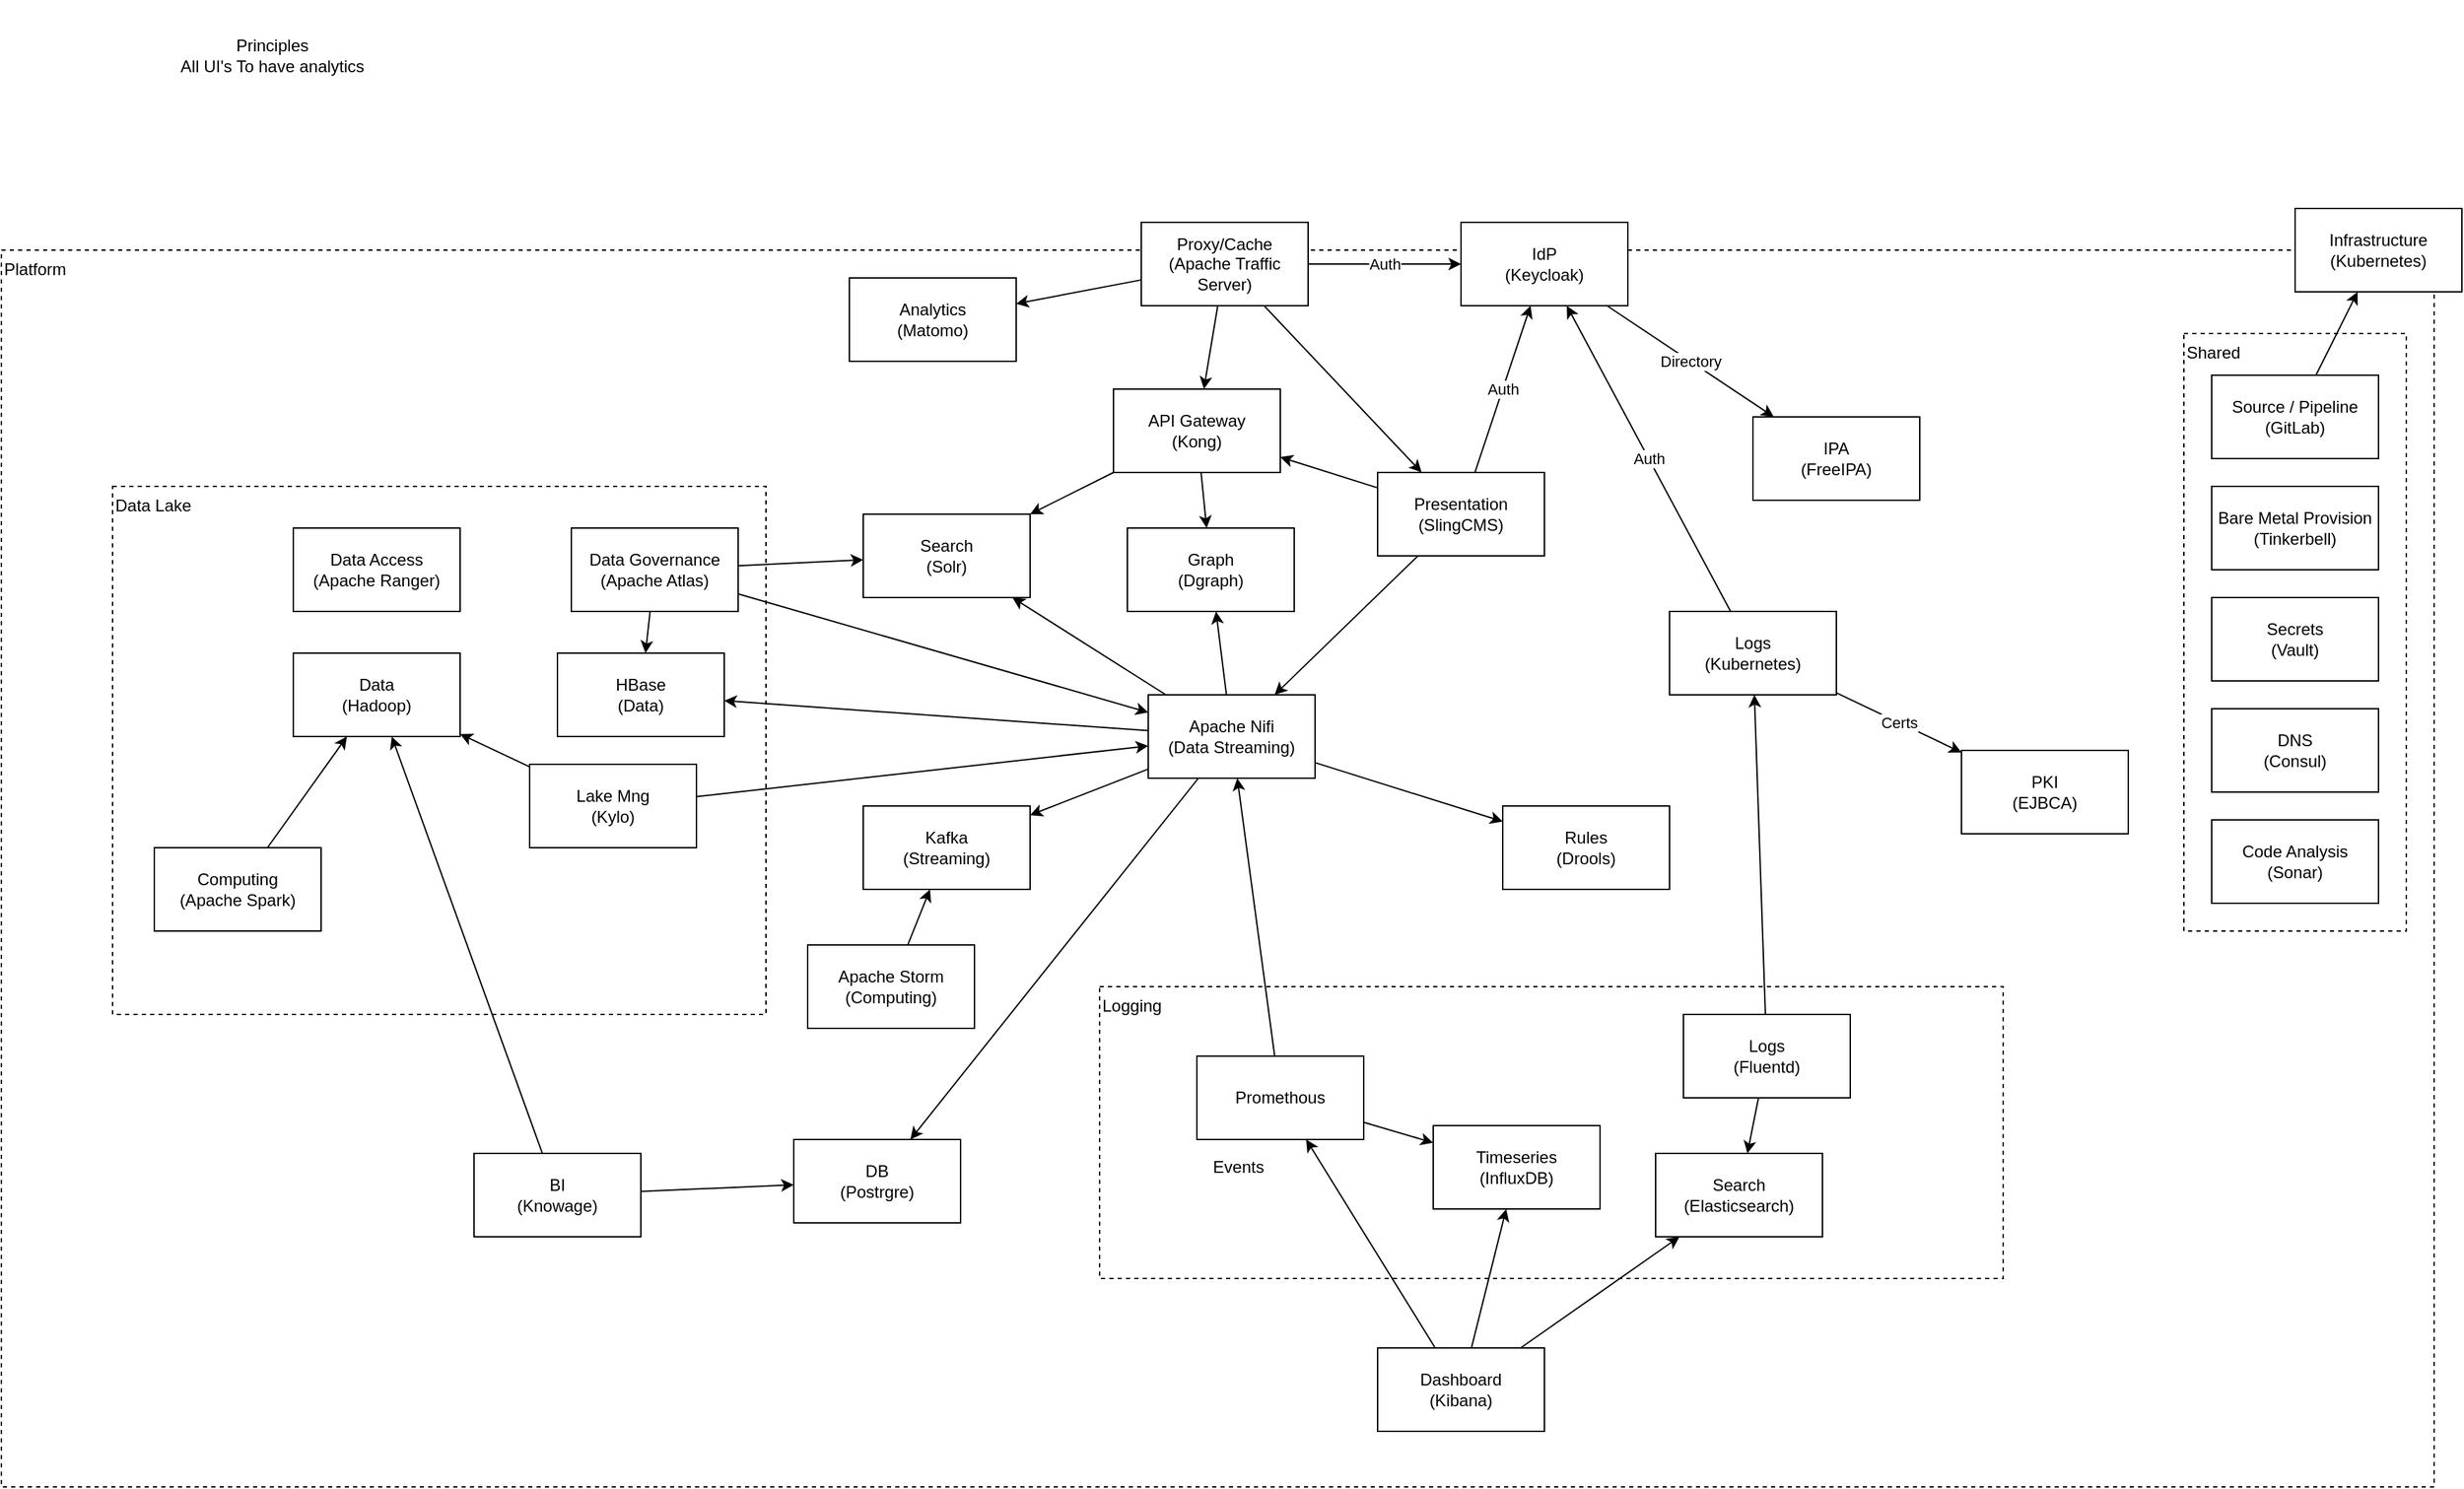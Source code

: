 <mxfile version="13.5.1" type="device"><diagram id="fKNdlD2plWOkOZGuG4vE" name="Page-1"><mxGraphModel dx="2070" dy="2273" grid="1" gridSize="10" guides="1" tooltips="1" connect="1" arrows="1" fold="1" page="1" pageScale="1" pageWidth="850" pageHeight="1100" math="0" shadow="0"><root><mxCell id="0"/><mxCell id="1" parent="0"/><mxCell id="qJudHrYrMX5_Hjt0MbM3-1" value="Platform" style="rounded=0;whiteSpace=wrap;html=1;fillColor=none;dashed=1;align=left;verticalAlign=top;" parent="1" vertex="1"><mxGeometry x="-520" y="-10" width="1750" height="890" as="geometry"/></mxCell><mxCell id="mkj05uKdwrKpQ_lgbNrJ-2" value="Shared" style="rounded=0;whiteSpace=wrap;html=1;fillColor=none;dashed=1;verticalAlign=top;align=left;" vertex="1" parent="1"><mxGeometry x="1050" y="50" width="160" height="430" as="geometry"/></mxCell><mxCell id="qJudHrYrMX5_Hjt0MbM3-2" value="Logging" style="rounded=0;whiteSpace=wrap;html=1;fillColor=none;dashed=1;verticalAlign=top;align=left;" parent="1" vertex="1"><mxGeometry x="270" y="520" width="650" height="210" as="geometry"/></mxCell><mxCell id="qJudHrYrMX5_Hjt0MbM3-3" value="Data Lake" style="rounded=0;whiteSpace=wrap;html=1;fillColor=none;dashed=1;verticalAlign=top;align=left;" parent="1" vertex="1"><mxGeometry x="-440" y="160" width="470" height="380" as="geometry"/></mxCell><mxCell id="qJudHrYrMX5_Hjt0MbM3-4" style="rounded=0;orthogonalLoop=1;jettySize=auto;html=1;" parent="1" source="qJudHrYrMX5_Hjt0MbM3-51" target="qJudHrYrMX5_Hjt0MbM3-20" edge="1"><mxGeometry relative="1" as="geometry"/></mxCell><mxCell id="qJudHrYrMX5_Hjt0MbM3-5" style="edgeStyle=none;rounded=0;orthogonalLoop=1;jettySize=auto;html=1;" parent="1" source="qJudHrYrMX5_Hjt0MbM3-51" target="qJudHrYrMX5_Hjt0MbM3-19" edge="1"><mxGeometry relative="1" as="geometry"/></mxCell><mxCell id="qJudHrYrMX5_Hjt0MbM3-6" value="Auth" style="edgeStyle=none;rounded=0;orthogonalLoop=1;jettySize=auto;html=1;" parent="1" source="qJudHrYrMX5_Hjt0MbM3-8" target="qJudHrYrMX5_Hjt0MbM3-30" edge="1"><mxGeometry relative="1" as="geometry"/></mxCell><mxCell id="qJudHrYrMX5_Hjt0MbM3-7" style="edgeStyle=none;rounded=0;orthogonalLoop=1;jettySize=auto;html=1;" parent="1" source="qJudHrYrMX5_Hjt0MbM3-8" target="qJudHrYrMX5_Hjt0MbM3-15" edge="1"><mxGeometry relative="1" as="geometry"/></mxCell><mxCell id="qJudHrYrMX5_Hjt0MbM3-8" value="&lt;div&gt;Presentation&lt;/div&gt;&lt;div&gt;(SlingCMS)&lt;/div&gt;" style="rounded=0;whiteSpace=wrap;html=1;" parent="1" vertex="1"><mxGeometry x="470" y="150" width="120" height="60" as="geometry"/></mxCell><mxCell id="qJudHrYrMX5_Hjt0MbM3-9" style="rounded=0;orthogonalLoop=1;jettySize=auto;html=1;" parent="1" source="qJudHrYrMX5_Hjt0MbM3-15" target="qJudHrYrMX5_Hjt0MbM3-19" edge="1"><mxGeometry relative="1" as="geometry"/></mxCell><mxCell id="qJudHrYrMX5_Hjt0MbM3-10" style="rounded=0;orthogonalLoop=1;jettySize=auto;html=1;" parent="1" source="qJudHrYrMX5_Hjt0MbM3-15" target="qJudHrYrMX5_Hjt0MbM3-20" edge="1"><mxGeometry relative="1" as="geometry"/></mxCell><mxCell id="qJudHrYrMX5_Hjt0MbM3-11" style="edgeStyle=none;rounded=0;orthogonalLoop=1;jettySize=auto;html=1;" parent="1" source="qJudHrYrMX5_Hjt0MbM3-15" target="qJudHrYrMX5_Hjt0MbM3-23" edge="1"><mxGeometry relative="1" as="geometry"/></mxCell><mxCell id="qJudHrYrMX5_Hjt0MbM3-12" style="edgeStyle=none;rounded=0;orthogonalLoop=1;jettySize=auto;html=1;" parent="1" source="qJudHrYrMX5_Hjt0MbM3-15" target="qJudHrYrMX5_Hjt0MbM3-45" edge="1"><mxGeometry relative="1" as="geometry"/></mxCell><mxCell id="qJudHrYrMX5_Hjt0MbM3-13" style="edgeStyle=none;rounded=0;orthogonalLoop=1;jettySize=auto;html=1;" parent="1" source="qJudHrYrMX5_Hjt0MbM3-15" target="qJudHrYrMX5_Hjt0MbM3-53" edge="1"><mxGeometry relative="1" as="geometry"/></mxCell><mxCell id="qJudHrYrMX5_Hjt0MbM3-14" style="rounded=0;orthogonalLoop=1;jettySize=auto;html=1;" parent="1" source="qJudHrYrMX5_Hjt0MbM3-15" target="qJudHrYrMX5_Hjt0MbM3-63" edge="1"><mxGeometry relative="1" as="geometry"/></mxCell><mxCell id="qJudHrYrMX5_Hjt0MbM3-15" value="Apache Nifi&lt;br&gt;(Data Streaming)" style="rounded=0;whiteSpace=wrap;html=1;" parent="1" vertex="1"><mxGeometry x="305" y="310" width="120" height="60" as="geometry"/></mxCell><mxCell id="qJudHrYrMX5_Hjt0MbM3-16" style="edgeStyle=none;rounded=0;orthogonalLoop=1;jettySize=auto;html=1;" parent="1" source="qJudHrYrMX5_Hjt0MbM3-18" target="qJudHrYrMX5_Hjt0MbM3-15" edge="1"><mxGeometry relative="1" as="geometry"/></mxCell><mxCell id="qJudHrYrMX5_Hjt0MbM3-17" style="edgeStyle=none;rounded=0;orthogonalLoop=1;jettySize=auto;html=1;" parent="1" source="qJudHrYrMX5_Hjt0MbM3-18" target="qJudHrYrMX5_Hjt0MbM3-54" edge="1"><mxGeometry relative="1" as="geometry"/></mxCell><mxCell id="qJudHrYrMX5_Hjt0MbM3-18" value="Promethous" style="rounded=0;whiteSpace=wrap;html=1;" parent="1" vertex="1"><mxGeometry x="340" y="570" width="120" height="60" as="geometry"/></mxCell><mxCell id="qJudHrYrMX5_Hjt0MbM3-19" value="Graph&lt;br&gt;(Dgraph)" style="rounded=0;whiteSpace=wrap;html=1;" parent="1" vertex="1"><mxGeometry x="290" y="190" width="120" height="60" as="geometry"/></mxCell><mxCell id="qJudHrYrMX5_Hjt0MbM3-20" value="Search&lt;br&gt;(Solr)" style="rounded=0;whiteSpace=wrap;html=1;" parent="1" vertex="1"><mxGeometry x="100" y="180" width="120" height="60" as="geometry"/></mxCell><mxCell id="qJudHrYrMX5_Hjt0MbM3-21" value="&lt;div&gt;Search&lt;/div&gt;&lt;div&gt;(Elasticsearch)&lt;/div&gt;" style="rounded=0;whiteSpace=wrap;html=1;" parent="1" vertex="1"><mxGeometry x="670" y="640" width="120" height="60" as="geometry"/></mxCell><mxCell id="qJudHrYrMX5_Hjt0MbM3-22" value="Events" style="text;html=1;strokeColor=none;fillColor=none;align=center;verticalAlign=middle;whiteSpace=wrap;rounded=0;" parent="1" vertex="1"><mxGeometry x="350" y="640" width="40" height="20" as="geometry"/></mxCell><mxCell id="qJudHrYrMX5_Hjt0MbM3-23" value="&lt;div&gt;Rules&lt;/div&gt;&lt;div&gt;(Drools)&lt;/div&gt;" style="rounded=0;whiteSpace=wrap;html=1;" parent="1" vertex="1"><mxGeometry x="560" y="390" width="120" height="60" as="geometry"/></mxCell><mxCell id="qJudHrYrMX5_Hjt0MbM3-24" value="Auth" style="edgeStyle=none;rounded=0;orthogonalLoop=1;jettySize=auto;html=1;" parent="1" source="qJudHrYrMX5_Hjt0MbM3-28" target="qJudHrYrMX5_Hjt0MbM3-30" edge="1"><mxGeometry relative="1" as="geometry"/></mxCell><mxCell id="qJudHrYrMX5_Hjt0MbM3-25" style="edgeStyle=none;rounded=0;orthogonalLoop=1;jettySize=auto;html=1;" parent="1" source="qJudHrYrMX5_Hjt0MbM3-28" target="qJudHrYrMX5_Hjt0MbM3-51" edge="1"><mxGeometry relative="1" as="geometry"/></mxCell><mxCell id="qJudHrYrMX5_Hjt0MbM3-26" value="" style="edgeStyle=none;rounded=0;orthogonalLoop=1;jettySize=auto;html=1;" parent="1" source="qJudHrYrMX5_Hjt0MbM3-28" target="qJudHrYrMX5_Hjt0MbM3-46" edge="1"><mxGeometry relative="1" as="geometry"/></mxCell><mxCell id="qJudHrYrMX5_Hjt0MbM3-27" style="edgeStyle=none;rounded=0;orthogonalLoop=1;jettySize=auto;html=1;" parent="1" source="qJudHrYrMX5_Hjt0MbM3-28" target="qJudHrYrMX5_Hjt0MbM3-8" edge="1"><mxGeometry relative="1" as="geometry"/></mxCell><mxCell id="qJudHrYrMX5_Hjt0MbM3-28" value="&lt;div&gt;Proxy/Cache&lt;/div&gt;&lt;div&gt;(Apache Traffic Server)&lt;/div&gt;" style="rounded=0;whiteSpace=wrap;html=1;" parent="1" vertex="1"><mxGeometry x="300" y="-30" width="120" height="60" as="geometry"/></mxCell><mxCell id="qJudHrYrMX5_Hjt0MbM3-29" value="Directory" style="edgeStyle=none;rounded=0;orthogonalLoop=1;jettySize=auto;html=1;" parent="1" source="qJudHrYrMX5_Hjt0MbM3-30" target="qJudHrYrMX5_Hjt0MbM3-31" edge="1"><mxGeometry relative="1" as="geometry"/></mxCell><mxCell id="qJudHrYrMX5_Hjt0MbM3-30" value="&lt;div&gt;IdP&lt;/div&gt;&lt;div&gt;(Keycloak)&lt;/div&gt;" style="rounded=0;whiteSpace=wrap;html=1;" parent="1" vertex="1"><mxGeometry x="530" y="-30" width="120" height="60" as="geometry"/></mxCell><mxCell id="qJudHrYrMX5_Hjt0MbM3-31" value="&lt;div&gt;IPA&lt;/div&gt;&lt;div&gt;(FreeIPA)&lt;/div&gt;" style="rounded=0;whiteSpace=wrap;html=1;" parent="1" vertex="1"><mxGeometry x="740" y="110" width="120" height="60" as="geometry"/></mxCell><mxCell id="qJudHrYrMX5_Hjt0MbM3-32" value="Certs" style="edgeStyle=none;rounded=0;orthogonalLoop=1;jettySize=auto;html=1;" parent="1" source="qJudHrYrMX5_Hjt0MbM3-34" target="qJudHrYrMX5_Hjt0MbM3-50" edge="1"><mxGeometry relative="1" as="geometry"/></mxCell><mxCell id="qJudHrYrMX5_Hjt0MbM3-33" value="Auth" style="edgeStyle=none;rounded=0;orthogonalLoop=1;jettySize=auto;html=1;" parent="1" source="qJudHrYrMX5_Hjt0MbM3-34" target="qJudHrYrMX5_Hjt0MbM3-30" edge="1"><mxGeometry relative="1" as="geometry"/></mxCell><mxCell id="qJudHrYrMX5_Hjt0MbM3-34" value="&lt;div&gt;Logs&lt;/div&gt;&lt;div&gt;(Kubernetes)&lt;/div&gt;" style="rounded=0;whiteSpace=wrap;html=1;" parent="1" vertex="1"><mxGeometry x="680" y="250" width="120" height="60" as="geometry"/></mxCell><mxCell id="qJudHrYrMX5_Hjt0MbM3-35" value="&lt;div&gt;Data&lt;/div&gt;&lt;div&gt;(Hadoop)&lt;/div&gt;" style="rounded=0;whiteSpace=wrap;html=1;" parent="1" vertex="1"><mxGeometry x="-310" y="280" width="120" height="60" as="geometry"/></mxCell><mxCell id="qJudHrYrMX5_Hjt0MbM3-36" style="edgeStyle=none;rounded=0;orthogonalLoop=1;jettySize=auto;html=1;" parent="1" source="qJudHrYrMX5_Hjt0MbM3-38" target="qJudHrYrMX5_Hjt0MbM3-35" edge="1"><mxGeometry relative="1" as="geometry"/></mxCell><mxCell id="qJudHrYrMX5_Hjt0MbM3-37" style="edgeStyle=none;rounded=0;orthogonalLoop=1;jettySize=auto;html=1;" parent="1" source="qJudHrYrMX5_Hjt0MbM3-38" target="qJudHrYrMX5_Hjt0MbM3-15" edge="1"><mxGeometry relative="1" as="geometry"/></mxCell><mxCell id="qJudHrYrMX5_Hjt0MbM3-38" value="&lt;div&gt;Lake Mng&lt;/div&gt;&lt;div&gt;(Kylo)&lt;/div&gt;" style="rounded=0;whiteSpace=wrap;html=1;" parent="1" vertex="1"><mxGeometry x="-140" y="360" width="120" height="60" as="geometry"/></mxCell><mxCell id="qJudHrYrMX5_Hjt0MbM3-39" style="edgeStyle=none;rounded=0;orthogonalLoop=1;jettySize=auto;html=1;" parent="1" source="qJudHrYrMX5_Hjt0MbM3-42" target="qJudHrYrMX5_Hjt0MbM3-20" edge="1"><mxGeometry relative="1" as="geometry"/></mxCell><mxCell id="qJudHrYrMX5_Hjt0MbM3-40" style="edgeStyle=none;rounded=0;orthogonalLoop=1;jettySize=auto;html=1;" parent="1" source="qJudHrYrMX5_Hjt0MbM3-42" target="qJudHrYrMX5_Hjt0MbM3-63" edge="1"><mxGeometry relative="1" as="geometry"/></mxCell><mxCell id="qJudHrYrMX5_Hjt0MbM3-41" style="edgeStyle=none;rounded=0;orthogonalLoop=1;jettySize=auto;html=1;" parent="1" source="qJudHrYrMX5_Hjt0MbM3-42" target="qJudHrYrMX5_Hjt0MbM3-15" edge="1"><mxGeometry relative="1" as="geometry"/></mxCell><mxCell id="qJudHrYrMX5_Hjt0MbM3-42" value="&lt;div&gt;Data Governance&lt;/div&gt;&lt;div&gt;(Apache Atlas)&lt;/div&gt;" style="rounded=0;whiteSpace=wrap;html=1;" parent="1" vertex="1"><mxGeometry x="-110" y="190" width="120" height="60" as="geometry"/></mxCell><mxCell id="qJudHrYrMX5_Hjt0MbM3-43" style="edgeStyle=none;rounded=0;orthogonalLoop=1;jettySize=auto;html=1;" parent="1" source="qJudHrYrMX5_Hjt0MbM3-44" target="qJudHrYrMX5_Hjt0MbM3-35" edge="1"><mxGeometry relative="1" as="geometry"/></mxCell><mxCell id="qJudHrYrMX5_Hjt0MbM3-44" value="&lt;div&gt;Computing&lt;/div&gt;&lt;div&gt;(Apache Spark)&lt;/div&gt;" style="rounded=0;whiteSpace=wrap;html=1;" parent="1" vertex="1"><mxGeometry x="-410" y="420" width="120" height="60" as="geometry"/></mxCell><mxCell id="qJudHrYrMX5_Hjt0MbM3-45" value="Kafka&lt;br&gt;(Streaming)" style="rounded=0;whiteSpace=wrap;html=1;" parent="1" vertex="1"><mxGeometry x="100" y="390" width="120" height="60" as="geometry"/></mxCell><mxCell id="qJudHrYrMX5_Hjt0MbM3-46" value="&lt;div&gt;Analytics&lt;/div&gt;&lt;div&gt;(Matomo)&lt;/div&gt;" style="rounded=0;whiteSpace=wrap;html=1;" parent="1" vertex="1"><mxGeometry x="90" y="10" width="120" height="60" as="geometry"/></mxCell><mxCell id="qJudHrYrMX5_Hjt0MbM3-47" style="edgeStyle=none;rounded=0;orthogonalLoop=1;jettySize=auto;html=1;" parent="1" source="qJudHrYrMX5_Hjt0MbM3-49" target="qJudHrYrMX5_Hjt0MbM3-53" edge="1"><mxGeometry relative="1" as="geometry"/></mxCell><mxCell id="qJudHrYrMX5_Hjt0MbM3-48" style="edgeStyle=none;rounded=0;orthogonalLoop=1;jettySize=auto;html=1;" parent="1" source="qJudHrYrMX5_Hjt0MbM3-49" target="qJudHrYrMX5_Hjt0MbM3-35" edge="1"><mxGeometry relative="1" as="geometry"/></mxCell><mxCell id="qJudHrYrMX5_Hjt0MbM3-49" value="&lt;div&gt;BI&lt;/div&gt;&lt;div&gt;(Knowage)&lt;/div&gt;" style="rounded=0;whiteSpace=wrap;html=1;" parent="1" vertex="1"><mxGeometry x="-180" y="640" width="120" height="60" as="geometry"/></mxCell><mxCell id="qJudHrYrMX5_Hjt0MbM3-50" value="&lt;div&gt;PKI&lt;/div&gt;&lt;div&gt;(EJBCA)&lt;/div&gt;" style="rounded=0;whiteSpace=wrap;html=1;" parent="1" vertex="1"><mxGeometry x="890" y="350" width="120" height="60" as="geometry"/></mxCell><mxCell id="qJudHrYrMX5_Hjt0MbM3-51" value="&lt;div&gt;API Gateway&lt;/div&gt;&lt;div&gt;(Kong)&lt;/div&gt;" style="rounded=0;whiteSpace=wrap;html=1;" parent="1" vertex="1"><mxGeometry x="280" y="90" width="120" height="60" as="geometry"/></mxCell><mxCell id="qJudHrYrMX5_Hjt0MbM3-52" style="edgeStyle=none;rounded=0;orthogonalLoop=1;jettySize=auto;html=1;" parent="1" source="qJudHrYrMX5_Hjt0MbM3-8" target="qJudHrYrMX5_Hjt0MbM3-51" edge="1"><mxGeometry relative="1" as="geometry"><mxPoint x="483.571" y="170" as="sourcePoint"/><mxPoint x="386.429" y="250" as="targetPoint"/></mxGeometry></mxCell><mxCell id="qJudHrYrMX5_Hjt0MbM3-53" value="&lt;div&gt;DB&lt;br&gt;&lt;/div&gt;&lt;div&gt;(Postrgre)&lt;/div&gt;" style="rounded=0;whiteSpace=wrap;html=1;" parent="1" vertex="1"><mxGeometry x="50" y="630" width="120" height="60" as="geometry"/></mxCell><mxCell id="qJudHrYrMX5_Hjt0MbM3-54" value="&lt;div&gt;Timeseries&lt;/div&gt;&lt;div&gt;(InfluxDB)&lt;/div&gt;" style="rounded=0;whiteSpace=wrap;html=1;" parent="1" vertex="1"><mxGeometry x="510" y="620" width="120" height="60" as="geometry"/></mxCell><mxCell id="qJudHrYrMX5_Hjt0MbM3-55" style="edgeStyle=none;rounded=0;orthogonalLoop=1;jettySize=auto;html=1;" parent="1" source="qJudHrYrMX5_Hjt0MbM3-58" target="qJudHrYrMX5_Hjt0MbM3-18" edge="1"><mxGeometry relative="1" as="geometry"/></mxCell><mxCell id="qJudHrYrMX5_Hjt0MbM3-56" style="edgeStyle=none;rounded=0;orthogonalLoop=1;jettySize=auto;html=1;" parent="1" source="qJudHrYrMX5_Hjt0MbM3-58" target="qJudHrYrMX5_Hjt0MbM3-54" edge="1"><mxGeometry relative="1" as="geometry"/></mxCell><mxCell id="qJudHrYrMX5_Hjt0MbM3-57" style="edgeStyle=none;rounded=0;orthogonalLoop=1;jettySize=auto;html=1;" parent="1" source="qJudHrYrMX5_Hjt0MbM3-58" target="qJudHrYrMX5_Hjt0MbM3-21" edge="1"><mxGeometry relative="1" as="geometry"/></mxCell><mxCell id="qJudHrYrMX5_Hjt0MbM3-58" value="&lt;div&gt;Dashboard&lt;/div&gt;&lt;div&gt;(Kibana)&lt;/div&gt;" style="rounded=0;whiteSpace=wrap;html=1;" parent="1" vertex="1"><mxGeometry x="470" y="780" width="120" height="60" as="geometry"/></mxCell><mxCell id="qJudHrYrMX5_Hjt0MbM3-59" style="edgeStyle=none;rounded=0;orthogonalLoop=1;jettySize=auto;html=1;" parent="1" source="qJudHrYrMX5_Hjt0MbM3-61" target="qJudHrYrMX5_Hjt0MbM3-21" edge="1"><mxGeometry relative="1" as="geometry"/></mxCell><mxCell id="qJudHrYrMX5_Hjt0MbM3-60" style="edgeStyle=none;rounded=0;orthogonalLoop=1;jettySize=auto;html=1;" parent="1" source="qJudHrYrMX5_Hjt0MbM3-61" target="qJudHrYrMX5_Hjt0MbM3-34" edge="1"><mxGeometry relative="1" as="geometry"/></mxCell><mxCell id="qJudHrYrMX5_Hjt0MbM3-61" value="&lt;div&gt;Logs&lt;/div&gt;&lt;div&gt;(Fluentd)&lt;/div&gt;" style="rounded=0;whiteSpace=wrap;html=1;" parent="1" vertex="1"><mxGeometry x="690" y="540" width="120" height="60" as="geometry"/></mxCell><mxCell id="qJudHrYrMX5_Hjt0MbM3-62" value="&lt;div&gt;DNS&lt;/div&gt;&lt;div&gt;(Consul)&lt;/div&gt;" style="rounded=0;whiteSpace=wrap;html=1;" parent="1" vertex="1"><mxGeometry x="1070" y="320" width="120" height="60" as="geometry"/></mxCell><mxCell id="qJudHrYrMX5_Hjt0MbM3-63" value="HBase&lt;br&gt;(Data)" style="rounded=0;whiteSpace=wrap;html=1;" parent="1" vertex="1"><mxGeometry x="-120" y="280" width="120" height="60" as="geometry"/></mxCell><mxCell id="qJudHrYrMX5_Hjt0MbM3-64" value="&lt;div&gt;Data Access&lt;/div&gt;&lt;div&gt;(Apache Ranger)&lt;/div&gt;" style="rounded=0;whiteSpace=wrap;html=1;" parent="1" vertex="1"><mxGeometry x="-310" y="190" width="120" height="60" as="geometry"/></mxCell><mxCell id="qJudHrYrMX5_Hjt0MbM3-65" style="edgeStyle=none;rounded=0;orthogonalLoop=1;jettySize=auto;html=1;" parent="1" source="qJudHrYrMX5_Hjt0MbM3-66" target="qJudHrYrMX5_Hjt0MbM3-45" edge="1"><mxGeometry relative="1" as="geometry"/></mxCell><mxCell id="qJudHrYrMX5_Hjt0MbM3-66" value="Apache Storm&lt;br&gt;(Computing)" style="rounded=0;whiteSpace=wrap;html=1;" parent="1" vertex="1"><mxGeometry x="60" y="490" width="120" height="60" as="geometry"/></mxCell><mxCell id="qJudHrYrMX5_Hjt0MbM3-67" value="" style="edgeStyle=none;rounded=0;orthogonalLoop=1;jettySize=auto;html=1;" parent="1" source="qJudHrYrMX5_Hjt0MbM3-68" target="qJudHrYrMX5_Hjt0MbM3-69" edge="1"><mxGeometry relative="1" as="geometry"/></mxCell><mxCell id="qJudHrYrMX5_Hjt0MbM3-68" value="&lt;div&gt;Source / Pipeline&lt;br&gt;&lt;/div&gt;&lt;div&gt;(GitLab)&lt;/div&gt;" style="rounded=0;whiteSpace=wrap;html=1;" parent="1" vertex="1"><mxGeometry x="1070" y="80" width="120" height="60" as="geometry"/></mxCell><mxCell id="qJudHrYrMX5_Hjt0MbM3-69" value="&lt;div&gt;Infrastructure&lt;/div&gt;&lt;div&gt;(Kubernetes)&lt;/div&gt;" style="rounded=0;whiteSpace=wrap;html=1;" parent="1" vertex="1"><mxGeometry x="1130" y="-40" width="120" height="60" as="geometry"/></mxCell><mxCell id="D0i1loGTlKjcbDdiVkhe-1" value="&lt;div&gt;Bare Metal Provision&lt;/div&gt;&lt;div&gt;(Tinkerbell)&lt;/div&gt;" style="rounded=0;whiteSpace=wrap;html=1;" parent="1" vertex="1"><mxGeometry x="1070" y="160" width="120" height="60" as="geometry"/></mxCell><mxCell id="mkj05uKdwrKpQ_lgbNrJ-1" value="&lt;div&gt;Secrets&lt;/div&gt;&lt;div&gt;(Vault)&lt;/div&gt;" style="rounded=0;whiteSpace=wrap;html=1;" vertex="1" parent="1"><mxGeometry x="1070" y="240" width="120" height="60" as="geometry"/></mxCell><mxCell id="mkj05uKdwrKpQ_lgbNrJ-3" value="&lt;div&gt;Code Analysis&lt;/div&gt;&lt;div&gt;(Sonar)&lt;/div&gt;" style="rounded=0;whiteSpace=wrap;html=1;" vertex="1" parent="1"><mxGeometry x="1070" y="400" width="120" height="60" as="geometry"/></mxCell><mxCell id="mkj05uKdwrKpQ_lgbNrJ-4" value="Principles&lt;br&gt;All UI's To have analytics" style="text;html=1;strokeColor=none;fillColor=none;align=center;verticalAlign=middle;whiteSpace=wrap;rounded=0;" vertex="1" parent="1"><mxGeometry x="-410" y="-190" width="170" height="80" as="geometry"/></mxCell></root></mxGraphModel></diagram></mxfile>